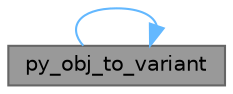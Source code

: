digraph "py_obj_to_variant"
{
 // LATEX_PDF_SIZE
  bgcolor="transparent";
  edge [fontname=Helvetica,fontsize=10,labelfontname=Helvetica,labelfontsize=10];
  node [fontname=Helvetica,fontsize=10,shape=box,height=0.2,width=0.4];
  rankdir="LR";
  Node1 [id="Node000001",label="py_obj_to_variant",height=0.2,width=0.4,color="gray40", fillcolor="grey60", style="filled", fontcolor="black",tooltip="Convert a Python scalar object to a GLib variant."];
  Node1 -> Node1 [id="edge1_Node000001_Node000001",color="steelblue1",style="solid",tooltip=" "];
}
